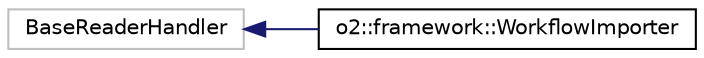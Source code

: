 digraph "Graphical Class Hierarchy"
{
 // INTERACTIVE_SVG=YES
  bgcolor="transparent";
  edge [fontname="Helvetica",fontsize="10",labelfontname="Helvetica",labelfontsize="10"];
  node [fontname="Helvetica",fontsize="10",shape=record];
  rankdir="LR";
  Node2515 [label="BaseReaderHandler",height=0.2,width=0.4,color="grey75"];
  Node2515 -> Node0 [dir="back",color="midnightblue",fontsize="10",style="solid",fontname="Helvetica"];
  Node0 [label="o2::framework::WorkflowImporter",height=0.2,width=0.4,color="black",URL="$d3/d42/structo2_1_1framework_1_1WorkflowImporter.html"];
}
